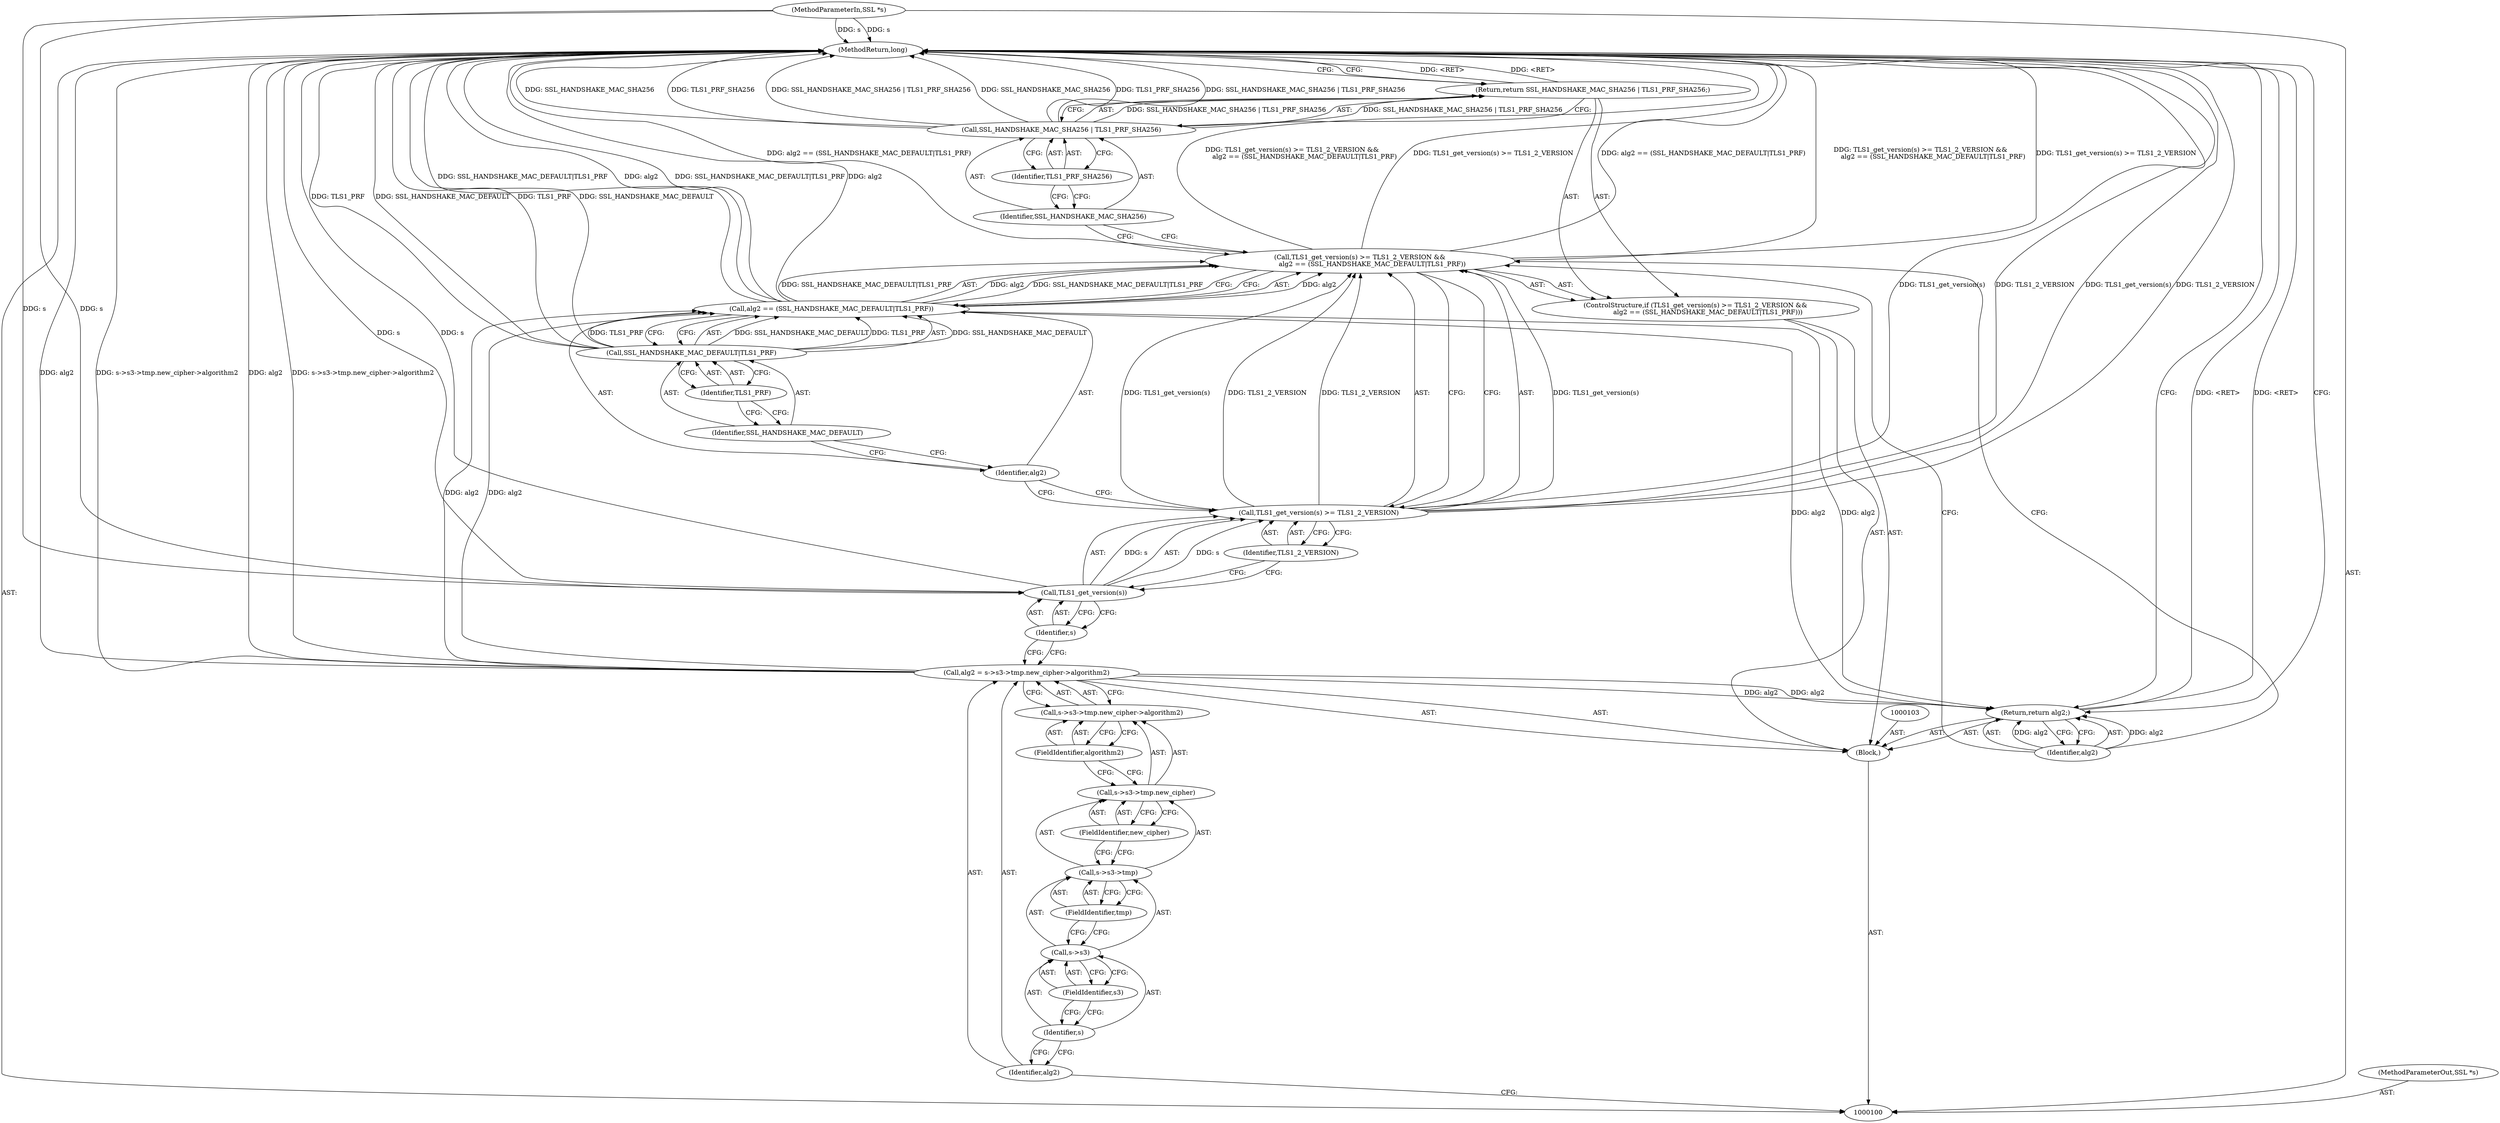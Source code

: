 digraph "1_openssl_ca989269a2876bae79393bd54c3e72d49975fc75" {
"1000132" [label="(MethodReturn,long)"];
"1000101" [label="(MethodParameterIn,SSL *s)"];
"1000177" [label="(MethodParameterOut,SSL *s)"];
"1000102" [label="(Block,)"];
"1000104" [label="(Call,alg2 = s->s3->tmp.new_cipher->algorithm2)"];
"1000105" [label="(Identifier,alg2)"];
"1000106" [label="(Call,s->s3->tmp.new_cipher->algorithm2)"];
"1000107" [label="(Call,s->s3->tmp.new_cipher)"];
"1000108" [label="(Call,s->s3->tmp)"];
"1000109" [label="(Call,s->s3)"];
"1000110" [label="(Identifier,s)"];
"1000111" [label="(FieldIdentifier,s3)"];
"1000112" [label="(FieldIdentifier,tmp)"];
"1000113" [label="(FieldIdentifier,new_cipher)"];
"1000114" [label="(FieldIdentifier,algorithm2)"];
"1000116" [label="(Call,TLS1_get_version(s) >= TLS1_2_VERSION &&\n            alg2 == (SSL_HANDSHAKE_MAC_DEFAULT|TLS1_PRF))"];
"1000117" [label="(Call,TLS1_get_version(s) >= TLS1_2_VERSION)"];
"1000118" [label="(Call,TLS1_get_version(s))"];
"1000119" [label="(Identifier,s)"];
"1000120" [label="(Identifier,TLS1_2_VERSION)"];
"1000115" [label="(ControlStructure,if (TLS1_get_version(s) >= TLS1_2_VERSION &&\n            alg2 == (SSL_HANDSHAKE_MAC_DEFAULT|TLS1_PRF)))"];
"1000121" [label="(Call,alg2 == (SSL_HANDSHAKE_MAC_DEFAULT|TLS1_PRF))"];
"1000122" [label="(Identifier,alg2)"];
"1000123" [label="(Call,SSL_HANDSHAKE_MAC_DEFAULT|TLS1_PRF)"];
"1000124" [label="(Identifier,SSL_HANDSHAKE_MAC_DEFAULT)"];
"1000125" [label="(Identifier,TLS1_PRF)"];
"1000126" [label="(Return,return SSL_HANDSHAKE_MAC_SHA256 | TLS1_PRF_SHA256;)"];
"1000127" [label="(Call,SSL_HANDSHAKE_MAC_SHA256 | TLS1_PRF_SHA256)"];
"1000128" [label="(Identifier,SSL_HANDSHAKE_MAC_SHA256)"];
"1000129" [label="(Identifier,TLS1_PRF_SHA256)"];
"1000131" [label="(Identifier,alg2)"];
"1000130" [label="(Return,return alg2;)"];
"1000132" -> "1000100"  [label="AST: "];
"1000132" -> "1000126"  [label="CFG: "];
"1000132" -> "1000130"  [label="CFG: "];
"1000126" -> "1000132"  [label="DDG: <RET>"];
"1000116" -> "1000132"  [label="DDG: TLS1_get_version(s) >= TLS1_2_VERSION"];
"1000116" -> "1000132"  [label="DDG: alg2 == (SSL_HANDSHAKE_MAC_DEFAULT|TLS1_PRF)"];
"1000116" -> "1000132"  [label="DDG: TLS1_get_version(s) >= TLS1_2_VERSION &&\n            alg2 == (SSL_HANDSHAKE_MAC_DEFAULT|TLS1_PRF)"];
"1000123" -> "1000132"  [label="DDG: TLS1_PRF"];
"1000123" -> "1000132"  [label="DDG: SSL_HANDSHAKE_MAC_DEFAULT"];
"1000104" -> "1000132"  [label="DDG: alg2"];
"1000104" -> "1000132"  [label="DDG: s->s3->tmp.new_cipher->algorithm2"];
"1000121" -> "1000132"  [label="DDG: SSL_HANDSHAKE_MAC_DEFAULT|TLS1_PRF"];
"1000121" -> "1000132"  [label="DDG: alg2"];
"1000127" -> "1000132"  [label="DDG: TLS1_PRF_SHA256"];
"1000127" -> "1000132"  [label="DDG: SSL_HANDSHAKE_MAC_SHA256 | TLS1_PRF_SHA256"];
"1000127" -> "1000132"  [label="DDG: SSL_HANDSHAKE_MAC_SHA256"];
"1000117" -> "1000132"  [label="DDG: TLS1_get_version(s)"];
"1000117" -> "1000132"  [label="DDG: TLS1_2_VERSION"];
"1000118" -> "1000132"  [label="DDG: s"];
"1000101" -> "1000132"  [label="DDG: s"];
"1000130" -> "1000132"  [label="DDG: <RET>"];
"1000101" -> "1000100"  [label="AST: "];
"1000101" -> "1000132"  [label="DDG: s"];
"1000101" -> "1000118"  [label="DDG: s"];
"1000177" -> "1000100"  [label="AST: "];
"1000102" -> "1000100"  [label="AST: "];
"1000103" -> "1000102"  [label="AST: "];
"1000104" -> "1000102"  [label="AST: "];
"1000115" -> "1000102"  [label="AST: "];
"1000130" -> "1000102"  [label="AST: "];
"1000104" -> "1000102"  [label="AST: "];
"1000104" -> "1000106"  [label="CFG: "];
"1000105" -> "1000104"  [label="AST: "];
"1000106" -> "1000104"  [label="AST: "];
"1000119" -> "1000104"  [label="CFG: "];
"1000104" -> "1000132"  [label="DDG: alg2"];
"1000104" -> "1000132"  [label="DDG: s->s3->tmp.new_cipher->algorithm2"];
"1000104" -> "1000121"  [label="DDG: alg2"];
"1000104" -> "1000130"  [label="DDG: alg2"];
"1000105" -> "1000104"  [label="AST: "];
"1000105" -> "1000100"  [label="CFG: "];
"1000110" -> "1000105"  [label="CFG: "];
"1000106" -> "1000104"  [label="AST: "];
"1000106" -> "1000114"  [label="CFG: "];
"1000107" -> "1000106"  [label="AST: "];
"1000114" -> "1000106"  [label="AST: "];
"1000104" -> "1000106"  [label="CFG: "];
"1000107" -> "1000106"  [label="AST: "];
"1000107" -> "1000113"  [label="CFG: "];
"1000108" -> "1000107"  [label="AST: "];
"1000113" -> "1000107"  [label="AST: "];
"1000114" -> "1000107"  [label="CFG: "];
"1000108" -> "1000107"  [label="AST: "];
"1000108" -> "1000112"  [label="CFG: "];
"1000109" -> "1000108"  [label="AST: "];
"1000112" -> "1000108"  [label="AST: "];
"1000113" -> "1000108"  [label="CFG: "];
"1000109" -> "1000108"  [label="AST: "];
"1000109" -> "1000111"  [label="CFG: "];
"1000110" -> "1000109"  [label="AST: "];
"1000111" -> "1000109"  [label="AST: "];
"1000112" -> "1000109"  [label="CFG: "];
"1000110" -> "1000109"  [label="AST: "];
"1000110" -> "1000105"  [label="CFG: "];
"1000111" -> "1000110"  [label="CFG: "];
"1000111" -> "1000109"  [label="AST: "];
"1000111" -> "1000110"  [label="CFG: "];
"1000109" -> "1000111"  [label="CFG: "];
"1000112" -> "1000108"  [label="AST: "];
"1000112" -> "1000109"  [label="CFG: "];
"1000108" -> "1000112"  [label="CFG: "];
"1000113" -> "1000107"  [label="AST: "];
"1000113" -> "1000108"  [label="CFG: "];
"1000107" -> "1000113"  [label="CFG: "];
"1000114" -> "1000106"  [label="AST: "];
"1000114" -> "1000107"  [label="CFG: "];
"1000106" -> "1000114"  [label="CFG: "];
"1000116" -> "1000115"  [label="AST: "];
"1000116" -> "1000117"  [label="CFG: "];
"1000116" -> "1000121"  [label="CFG: "];
"1000117" -> "1000116"  [label="AST: "];
"1000121" -> "1000116"  [label="AST: "];
"1000128" -> "1000116"  [label="CFG: "];
"1000131" -> "1000116"  [label="CFG: "];
"1000116" -> "1000132"  [label="DDG: TLS1_get_version(s) >= TLS1_2_VERSION"];
"1000116" -> "1000132"  [label="DDG: alg2 == (SSL_HANDSHAKE_MAC_DEFAULT|TLS1_PRF)"];
"1000116" -> "1000132"  [label="DDG: TLS1_get_version(s) >= TLS1_2_VERSION &&\n            alg2 == (SSL_HANDSHAKE_MAC_DEFAULT|TLS1_PRF)"];
"1000117" -> "1000116"  [label="DDG: TLS1_get_version(s)"];
"1000117" -> "1000116"  [label="DDG: TLS1_2_VERSION"];
"1000121" -> "1000116"  [label="DDG: alg2"];
"1000121" -> "1000116"  [label="DDG: SSL_HANDSHAKE_MAC_DEFAULT|TLS1_PRF"];
"1000117" -> "1000116"  [label="AST: "];
"1000117" -> "1000120"  [label="CFG: "];
"1000118" -> "1000117"  [label="AST: "];
"1000120" -> "1000117"  [label="AST: "];
"1000122" -> "1000117"  [label="CFG: "];
"1000116" -> "1000117"  [label="CFG: "];
"1000117" -> "1000132"  [label="DDG: TLS1_get_version(s)"];
"1000117" -> "1000132"  [label="DDG: TLS1_2_VERSION"];
"1000117" -> "1000116"  [label="DDG: TLS1_get_version(s)"];
"1000117" -> "1000116"  [label="DDG: TLS1_2_VERSION"];
"1000118" -> "1000117"  [label="DDG: s"];
"1000118" -> "1000117"  [label="AST: "];
"1000118" -> "1000119"  [label="CFG: "];
"1000119" -> "1000118"  [label="AST: "];
"1000120" -> "1000118"  [label="CFG: "];
"1000118" -> "1000132"  [label="DDG: s"];
"1000118" -> "1000117"  [label="DDG: s"];
"1000101" -> "1000118"  [label="DDG: s"];
"1000119" -> "1000118"  [label="AST: "];
"1000119" -> "1000104"  [label="CFG: "];
"1000118" -> "1000119"  [label="CFG: "];
"1000120" -> "1000117"  [label="AST: "];
"1000120" -> "1000118"  [label="CFG: "];
"1000117" -> "1000120"  [label="CFG: "];
"1000115" -> "1000102"  [label="AST: "];
"1000116" -> "1000115"  [label="AST: "];
"1000126" -> "1000115"  [label="AST: "];
"1000121" -> "1000116"  [label="AST: "];
"1000121" -> "1000123"  [label="CFG: "];
"1000122" -> "1000121"  [label="AST: "];
"1000123" -> "1000121"  [label="AST: "];
"1000116" -> "1000121"  [label="CFG: "];
"1000121" -> "1000132"  [label="DDG: SSL_HANDSHAKE_MAC_DEFAULT|TLS1_PRF"];
"1000121" -> "1000132"  [label="DDG: alg2"];
"1000121" -> "1000116"  [label="DDG: alg2"];
"1000121" -> "1000116"  [label="DDG: SSL_HANDSHAKE_MAC_DEFAULT|TLS1_PRF"];
"1000104" -> "1000121"  [label="DDG: alg2"];
"1000123" -> "1000121"  [label="DDG: SSL_HANDSHAKE_MAC_DEFAULT"];
"1000123" -> "1000121"  [label="DDG: TLS1_PRF"];
"1000121" -> "1000130"  [label="DDG: alg2"];
"1000122" -> "1000121"  [label="AST: "];
"1000122" -> "1000117"  [label="CFG: "];
"1000124" -> "1000122"  [label="CFG: "];
"1000123" -> "1000121"  [label="AST: "];
"1000123" -> "1000125"  [label="CFG: "];
"1000124" -> "1000123"  [label="AST: "];
"1000125" -> "1000123"  [label="AST: "];
"1000121" -> "1000123"  [label="CFG: "];
"1000123" -> "1000132"  [label="DDG: TLS1_PRF"];
"1000123" -> "1000132"  [label="DDG: SSL_HANDSHAKE_MAC_DEFAULT"];
"1000123" -> "1000121"  [label="DDG: SSL_HANDSHAKE_MAC_DEFAULT"];
"1000123" -> "1000121"  [label="DDG: TLS1_PRF"];
"1000124" -> "1000123"  [label="AST: "];
"1000124" -> "1000122"  [label="CFG: "];
"1000125" -> "1000124"  [label="CFG: "];
"1000125" -> "1000123"  [label="AST: "];
"1000125" -> "1000124"  [label="CFG: "];
"1000123" -> "1000125"  [label="CFG: "];
"1000126" -> "1000115"  [label="AST: "];
"1000126" -> "1000127"  [label="CFG: "];
"1000127" -> "1000126"  [label="AST: "];
"1000132" -> "1000126"  [label="CFG: "];
"1000126" -> "1000132"  [label="DDG: <RET>"];
"1000127" -> "1000126"  [label="DDG: SSL_HANDSHAKE_MAC_SHA256 | TLS1_PRF_SHA256"];
"1000127" -> "1000126"  [label="AST: "];
"1000127" -> "1000129"  [label="CFG: "];
"1000128" -> "1000127"  [label="AST: "];
"1000129" -> "1000127"  [label="AST: "];
"1000126" -> "1000127"  [label="CFG: "];
"1000127" -> "1000132"  [label="DDG: TLS1_PRF_SHA256"];
"1000127" -> "1000132"  [label="DDG: SSL_HANDSHAKE_MAC_SHA256 | TLS1_PRF_SHA256"];
"1000127" -> "1000132"  [label="DDG: SSL_HANDSHAKE_MAC_SHA256"];
"1000127" -> "1000126"  [label="DDG: SSL_HANDSHAKE_MAC_SHA256 | TLS1_PRF_SHA256"];
"1000128" -> "1000127"  [label="AST: "];
"1000128" -> "1000116"  [label="CFG: "];
"1000129" -> "1000128"  [label="CFG: "];
"1000129" -> "1000127"  [label="AST: "];
"1000129" -> "1000128"  [label="CFG: "];
"1000127" -> "1000129"  [label="CFG: "];
"1000131" -> "1000130"  [label="AST: "];
"1000131" -> "1000116"  [label="CFG: "];
"1000130" -> "1000131"  [label="CFG: "];
"1000131" -> "1000130"  [label="DDG: alg2"];
"1000130" -> "1000102"  [label="AST: "];
"1000130" -> "1000131"  [label="CFG: "];
"1000131" -> "1000130"  [label="AST: "];
"1000132" -> "1000130"  [label="CFG: "];
"1000130" -> "1000132"  [label="DDG: <RET>"];
"1000131" -> "1000130"  [label="DDG: alg2"];
"1000104" -> "1000130"  [label="DDG: alg2"];
"1000121" -> "1000130"  [label="DDG: alg2"];
}
